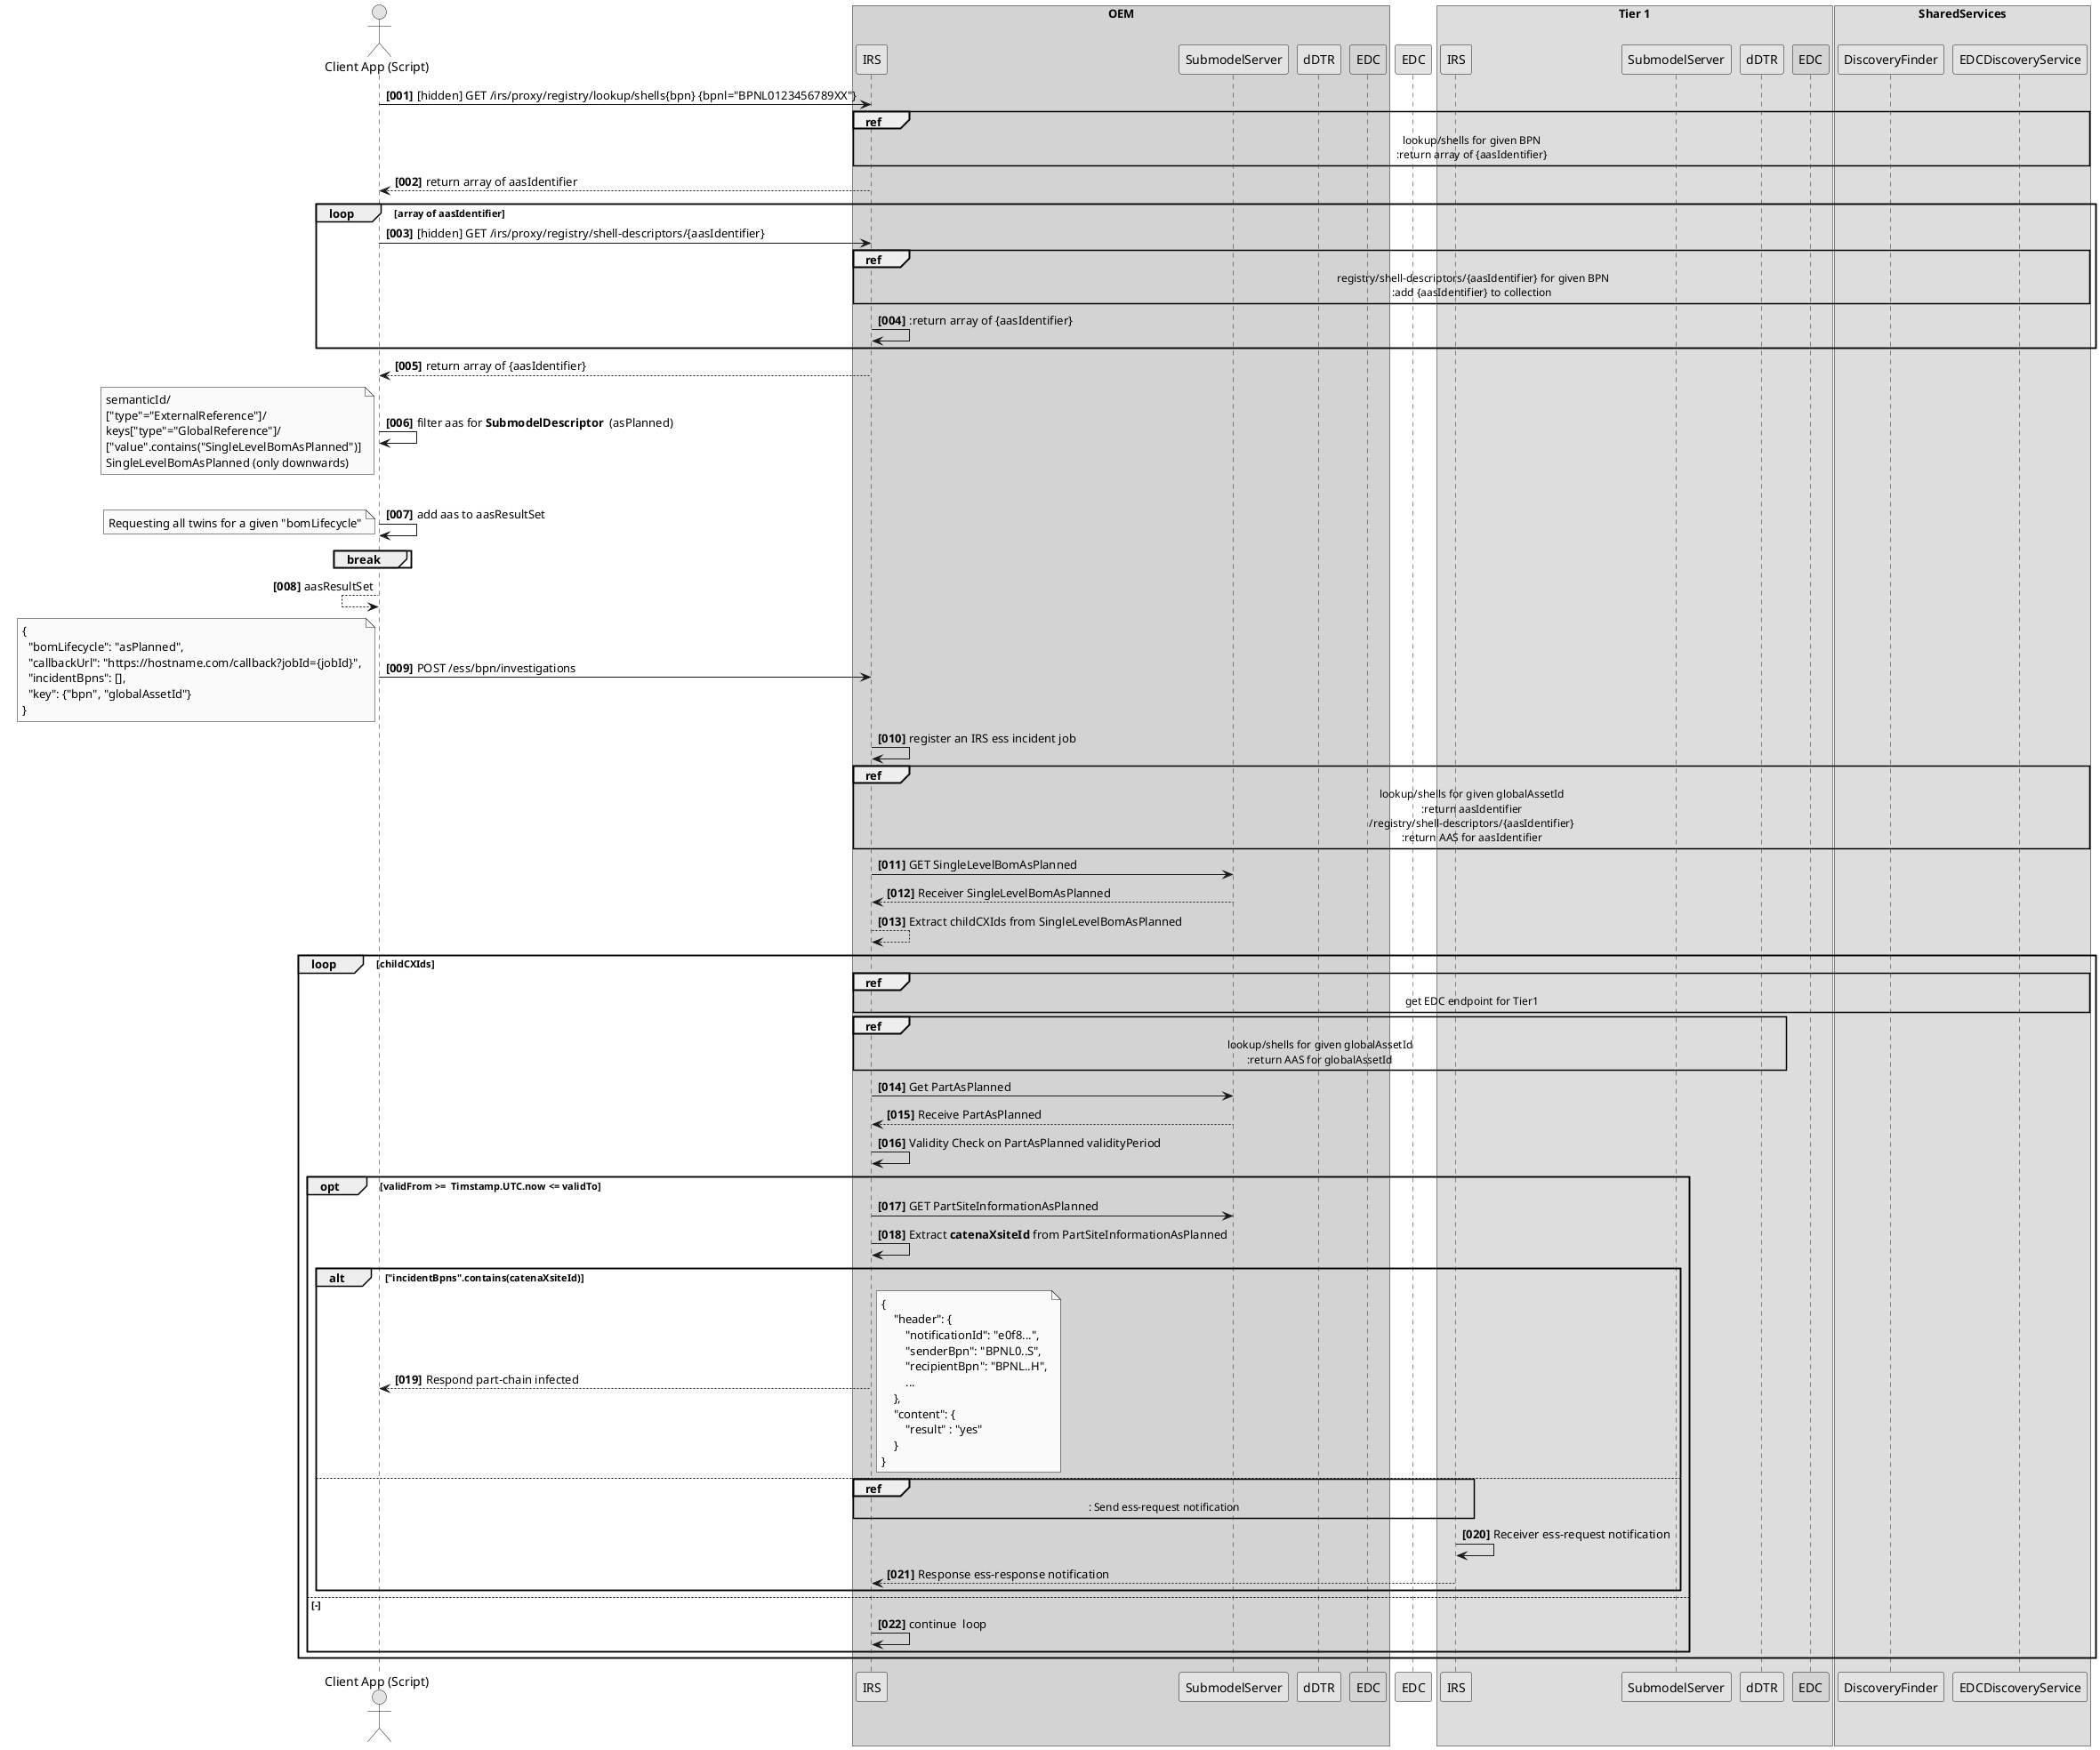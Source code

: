 @startuml
skinparam monochrome true
skinparam shadowing false
skinparam defaultFontName "Architects daughter"

autonumber "<b>[000]"

actor "Client App (Script)" as Client

box "OEM" #LightGrey
    participant IRS as IRS
    participant SubmodelServer as SubmodelServer
    participant dDTR as dDTR
    participant EDC as EDC #99FF99
end box

participant EDC as EDCTier1

box "Tier 1"
     participant IRS as IRSTier1
     participant SubmodelServer as SubmodelServerTier1
     participant dDTR as dDTRTier1
     participant EDC as EDCConsumerTier1 #99FF99
end box

box SharedServices
    participant DiscoveryFinder as DiscoveryFinder
    participant EDCDiscoveryService as EDCDiscoveryService
end box


    Client -> IRS : [hidden] GET /irs/proxy/registry/lookup/shells{bpn} {bpnl="BPNL0123456789XX"}

    ref over IRS, DiscoveryFinder, EDCDiscoveryService, EDC, dDTR
        lookup/shells for given BPN
        :return array of {aasIdentifier}
    end
    Client <-- IRS :return array of aasIdentifier


 loop array of aasIdentifier
    Client -> IRS : [hidden] GET /irs/proxy/registry/shell-descriptors/{aasIdentifier}
    ref over IRS, DiscoveryFinder, EDCDiscoveryService, EDC, dDTR
         registry/shell-descriptors/{aasIdentifier} for given BPN
        :add {aasIdentifier} to collection
    end
    IRS -> IRS : :return array of {aasIdentifier}
end loop

    Client <-- IRS : return array of {aasIdentifier}

    Client -> Client :  filter aas for **SubmodelDescriptor**  (asPlanned)

    opt aas is asPlanned
        note left
               semanticId/
               ["type"="ExternalReference"]/
               keys["type"="GlobalReference"]/
               ["value".contains("SingleLevelBomAsPlanned")]
               SingleLevelBomAsPlanned (only downwards)
         end note
         Client -> Client : add aas to aasResultSet
         note left
                     Requesting all twins for a given "bomLifecycle"
              end note
       else
            break
    end opt

    Client <-- Client : aasResultSet

Client -> IRS : POST /ess/bpn/investigations
note left
    {
      "bomLifecycle": "asPlanned",
      "callbackUrl": "https://hostname.com/callback?jobId={jobId}",
      "incidentBpns": [],
      "key": {"bpn", "globalAssetId"}
    }
end note
IRS -> IRS : register an IRS ess incident job

ref over IRS, DiscoveryFinder, EDCDiscoveryService, EDC, dDTR
    lookup/shells for given globalAssetId
    :return aasIdentifier
    /registry/shell-descriptors/{aasIdentifier}
    :return AAS for aasIdentifier
end
IRS -> SubmodelServer : GET SingleLevelBomAsPlanned
IRS <-- SubmodelServer : Receiver SingleLevelBomAsPlanned
IRS --> IRS : Extract childCXIds from SingleLevelBomAsPlanned

loop  childCXIds

    ref over IRS, DiscoveryFinder, EDCDiscoveryService
        get EDC endpoint for Tier1
    end
    ref over IRS, EDCTier1, dDTRTier1
        lookup/shells for given globalAssetId
        :return AAS for globalAssetId
    end
    IRS -> SubmodelServer : Get PartAsPlanned
    IRS <-- SubmodelServer : Receive PartAsPlanned
    IRS -> IRS: Validity Check on PartAsPlanned validityPeriod

    opt validFrom >=  Timstamp.UTC.now <= validTo
        IRS -> SubmodelServer : GET PartSiteInformationAsPlanned
        IRS -> IRS : Extract **catenaXsiteId** from PartSiteInformationAsPlanned

        alt "incidentBpns".contains(catenaXsiteId)
            Client <-- IRS: Respond part-chain infected
            note right
                    {
                        "header": {
                            "notificationId": "e0f8...",
                            "senderBpn": "BPNL0..S",
                            "recipientBpn": "BPNL..H",
                            ...
                        },
                        "content": {
                            "result" : "yes"
                        }
                    }
              end note
         else
            ref over IRS, IRSTier1
                : Send ess-request notification
            end ref
            IRSTier1 -> IRSTier1 : Receiver ess-request notification

            IRS <-- IRSTier1: Response ess-response notification
        end
    else -
        IRS -> IRS: continue  loop
    end
end loop

@enduml